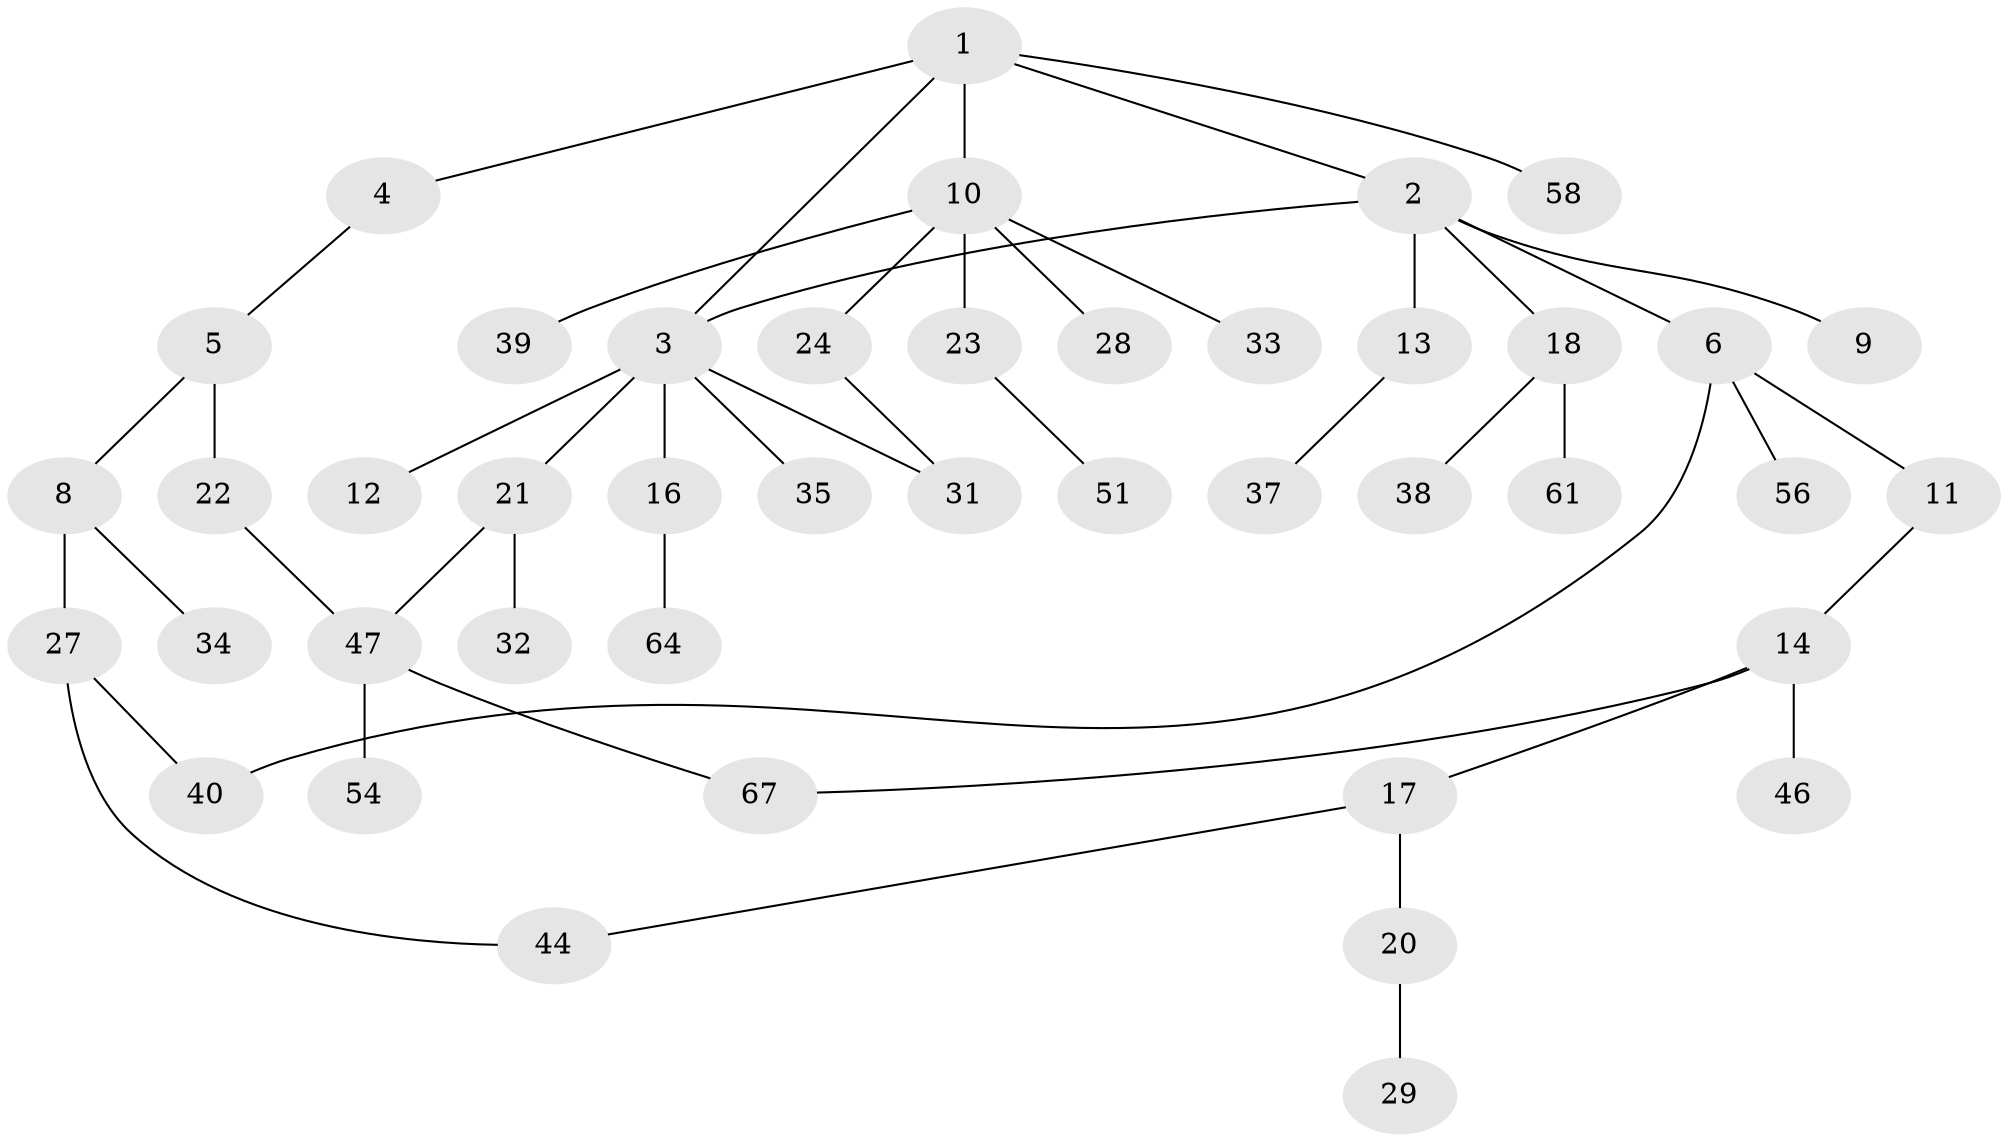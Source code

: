 // original degree distribution, {6: 0.04477611940298507, 3: 0.2537313432835821, 4: 0.05970149253731343, 1: 0.47761194029850745, 7: 0.014925373134328358, 2: 0.14925373134328357}
// Generated by graph-tools (version 1.1) at 2025/41/03/06/25 10:41:25]
// undirected, 43 vertices, 48 edges
graph export_dot {
graph [start="1"]
  node [color=gray90,style=filled];
  1 [super="+60"];
  2 [super="+41"];
  3 [super="+7"];
  4 [super="+48"];
  5 [super="+42"];
  6 [super="+15"];
  8 [super="+62"];
  9;
  10 [super="+26"];
  11 [super="+63"];
  12 [super="+43"];
  13 [super="+25"];
  14 [super="+57"];
  16 [super="+19"];
  17 [super="+49"];
  18 [super="+66"];
  20 [super="+55"];
  21;
  22 [super="+30"];
  23 [super="+36"];
  24 [super="+65"];
  27 [super="+53"];
  28;
  29;
  31;
  32;
  33;
  34;
  35;
  37;
  38;
  39;
  40 [super="+45"];
  44 [super="+52"];
  46;
  47 [super="+50"];
  51;
  54;
  56 [super="+59"];
  58;
  61;
  64;
  67;
  1 -- 2;
  1 -- 3;
  1 -- 4;
  1 -- 10;
  1 -- 58;
  2 -- 6;
  2 -- 9;
  2 -- 13;
  2 -- 18;
  2 -- 3;
  3 -- 12;
  3 -- 16;
  3 -- 21;
  3 -- 35;
  3 -- 31;
  4 -- 5;
  5 -- 8;
  5 -- 22;
  6 -- 11;
  6 -- 40;
  6 -- 56;
  8 -- 27;
  8 -- 34;
  10 -- 23;
  10 -- 24;
  10 -- 28;
  10 -- 33;
  10 -- 39;
  11 -- 14;
  13 -- 37;
  14 -- 17;
  14 -- 46;
  14 -- 67;
  16 -- 64;
  17 -- 20;
  17 -- 44;
  18 -- 38;
  18 -- 61;
  20 -- 29;
  21 -- 32;
  21 -- 47;
  22 -- 47;
  23 -- 51;
  24 -- 31;
  27 -- 44;
  27 -- 40;
  47 -- 67;
  47 -- 54;
}
